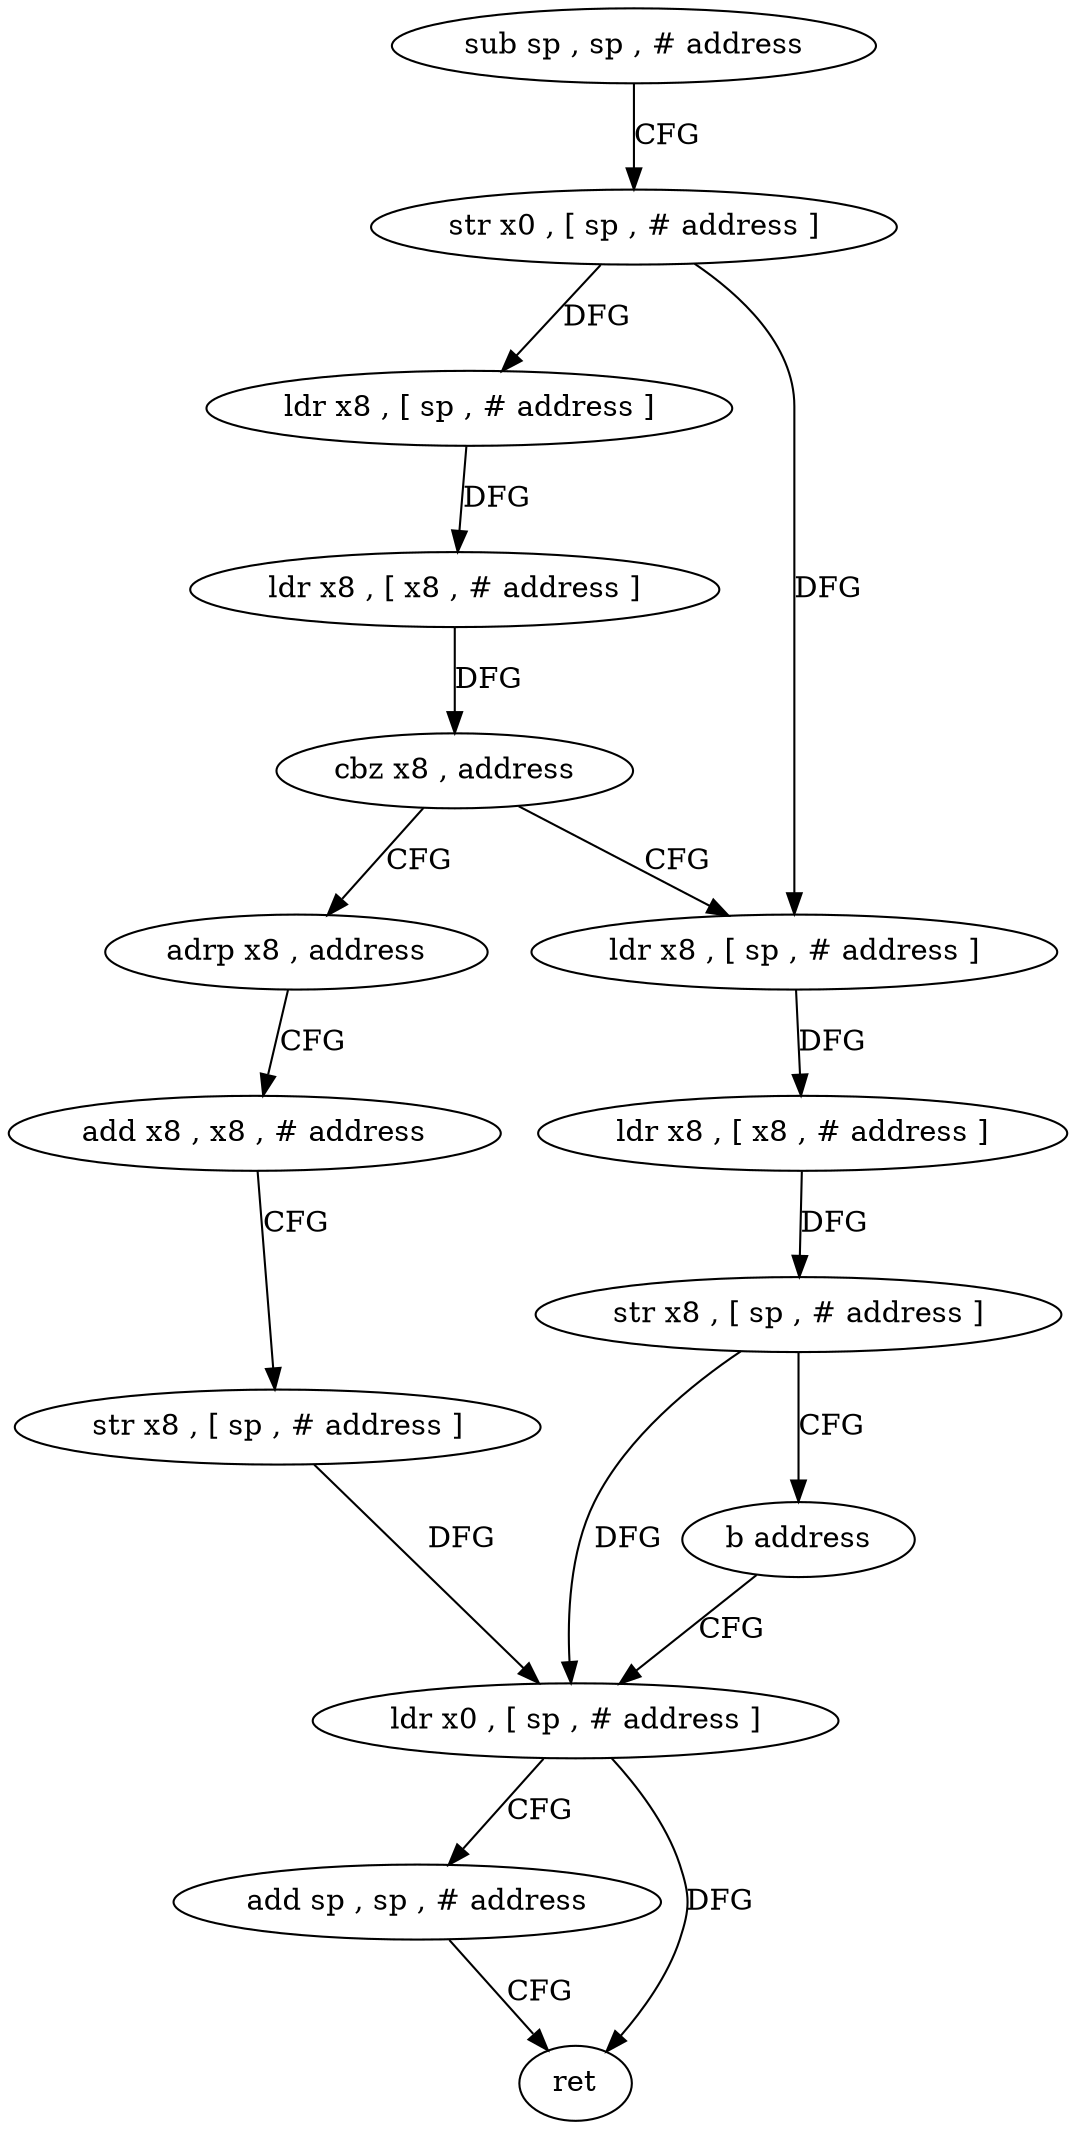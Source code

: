 digraph "func" {
"81496" [label = "sub sp , sp , # address" ]
"81500" [label = "str x0 , [ sp , # address ]" ]
"81504" [label = "ldr x8 , [ sp , # address ]" ]
"81508" [label = "ldr x8 , [ x8 , # address ]" ]
"81512" [label = "cbz x8 , address" ]
"81532" [label = "adrp x8 , address" ]
"81516" [label = "ldr x8 , [ sp , # address ]" ]
"81536" [label = "add x8 , x8 , # address" ]
"81540" [label = "str x8 , [ sp , # address ]" ]
"81544" [label = "ldr x0 , [ sp , # address ]" ]
"81520" [label = "ldr x8 , [ x8 , # address ]" ]
"81524" [label = "str x8 , [ sp , # address ]" ]
"81528" [label = "b address" ]
"81548" [label = "add sp , sp , # address" ]
"81552" [label = "ret" ]
"81496" -> "81500" [ label = "CFG" ]
"81500" -> "81504" [ label = "DFG" ]
"81500" -> "81516" [ label = "DFG" ]
"81504" -> "81508" [ label = "DFG" ]
"81508" -> "81512" [ label = "DFG" ]
"81512" -> "81532" [ label = "CFG" ]
"81512" -> "81516" [ label = "CFG" ]
"81532" -> "81536" [ label = "CFG" ]
"81516" -> "81520" [ label = "DFG" ]
"81536" -> "81540" [ label = "CFG" ]
"81540" -> "81544" [ label = "DFG" ]
"81544" -> "81548" [ label = "CFG" ]
"81544" -> "81552" [ label = "DFG" ]
"81520" -> "81524" [ label = "DFG" ]
"81524" -> "81528" [ label = "CFG" ]
"81524" -> "81544" [ label = "DFG" ]
"81528" -> "81544" [ label = "CFG" ]
"81548" -> "81552" [ label = "CFG" ]
}
